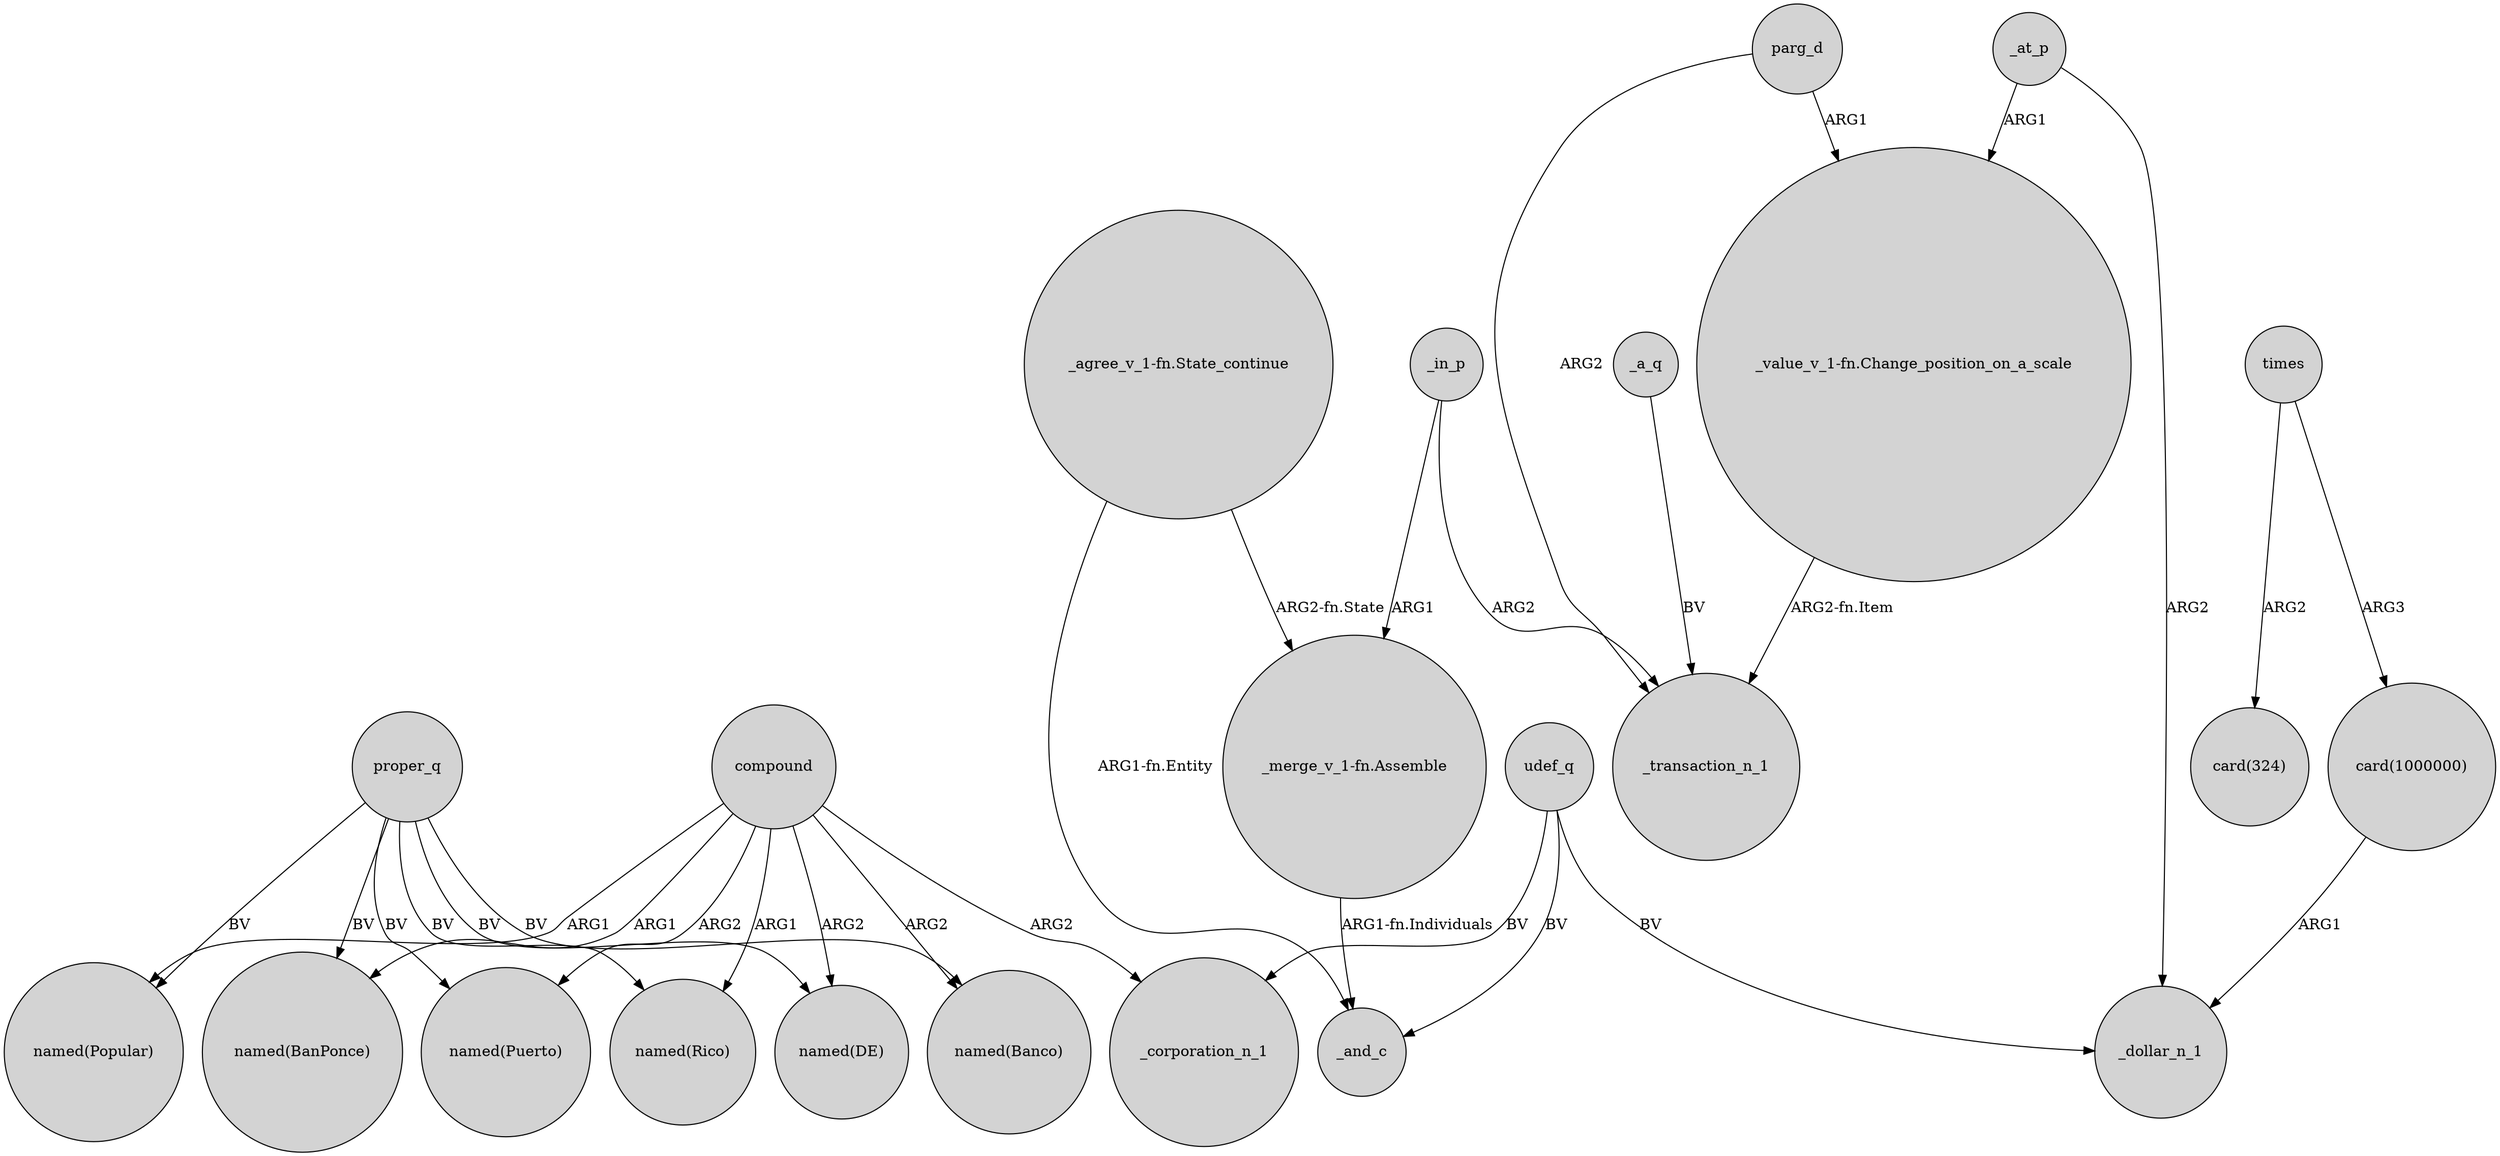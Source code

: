 digraph {
	node [shape=circle style=filled]
	proper_q -> "named(DE)" [label=BV]
	parg_d -> _transaction_n_1 [label=ARG2]
	"_agree_v_1-fn.State_continue" -> _and_c [label="ARG1-fn.Entity"]
	proper_q -> "named(Puerto)" [label=BV]
	times -> "card(1000000)" [label=ARG3]
	proper_q -> "named(BanPonce)" [label=BV]
	parg_d -> "_value_v_1-fn.Change_position_on_a_scale" [label=ARG1]
	udef_q -> _and_c [label=BV]
	proper_q -> "named(Popular)" [label=BV]
	_a_q -> _transaction_n_1 [label=BV]
	compound -> "named(Banco)" [label=ARG2]
	compound -> "named(Popular)" [label=ARG1]
	_at_p -> _dollar_n_1 [label=ARG2]
	compound -> "named(DE)" [label=ARG2]
	_at_p -> "_value_v_1-fn.Change_position_on_a_scale" [label=ARG1]
	compound -> "named(Puerto)" [label=ARG2]
	udef_q -> _dollar_n_1 [label=BV]
	"_value_v_1-fn.Change_position_on_a_scale" -> _transaction_n_1 [label="ARG2-fn.Item"]
	"card(1000000)" -> _dollar_n_1 [label=ARG1]
	compound -> "named(BanPonce)" [label=ARG1]
	proper_q -> "named(Banco)" [label=BV]
	compound -> _corporation_n_1 [label=ARG2]
	udef_q -> _corporation_n_1 [label=BV]
	"_merge_v_1-fn.Assemble" -> _and_c [label="ARG1-fn.Individuals"]
	_in_p -> _transaction_n_1 [label=ARG2]
	proper_q -> "named(Rico)" [label=BV]
	_in_p -> "_merge_v_1-fn.Assemble" [label=ARG1]
	compound -> "named(Rico)" [label=ARG1]
	times -> "card(324)" [label=ARG2]
	"_agree_v_1-fn.State_continue" -> "_merge_v_1-fn.Assemble" [label="ARG2-fn.State"]
}
